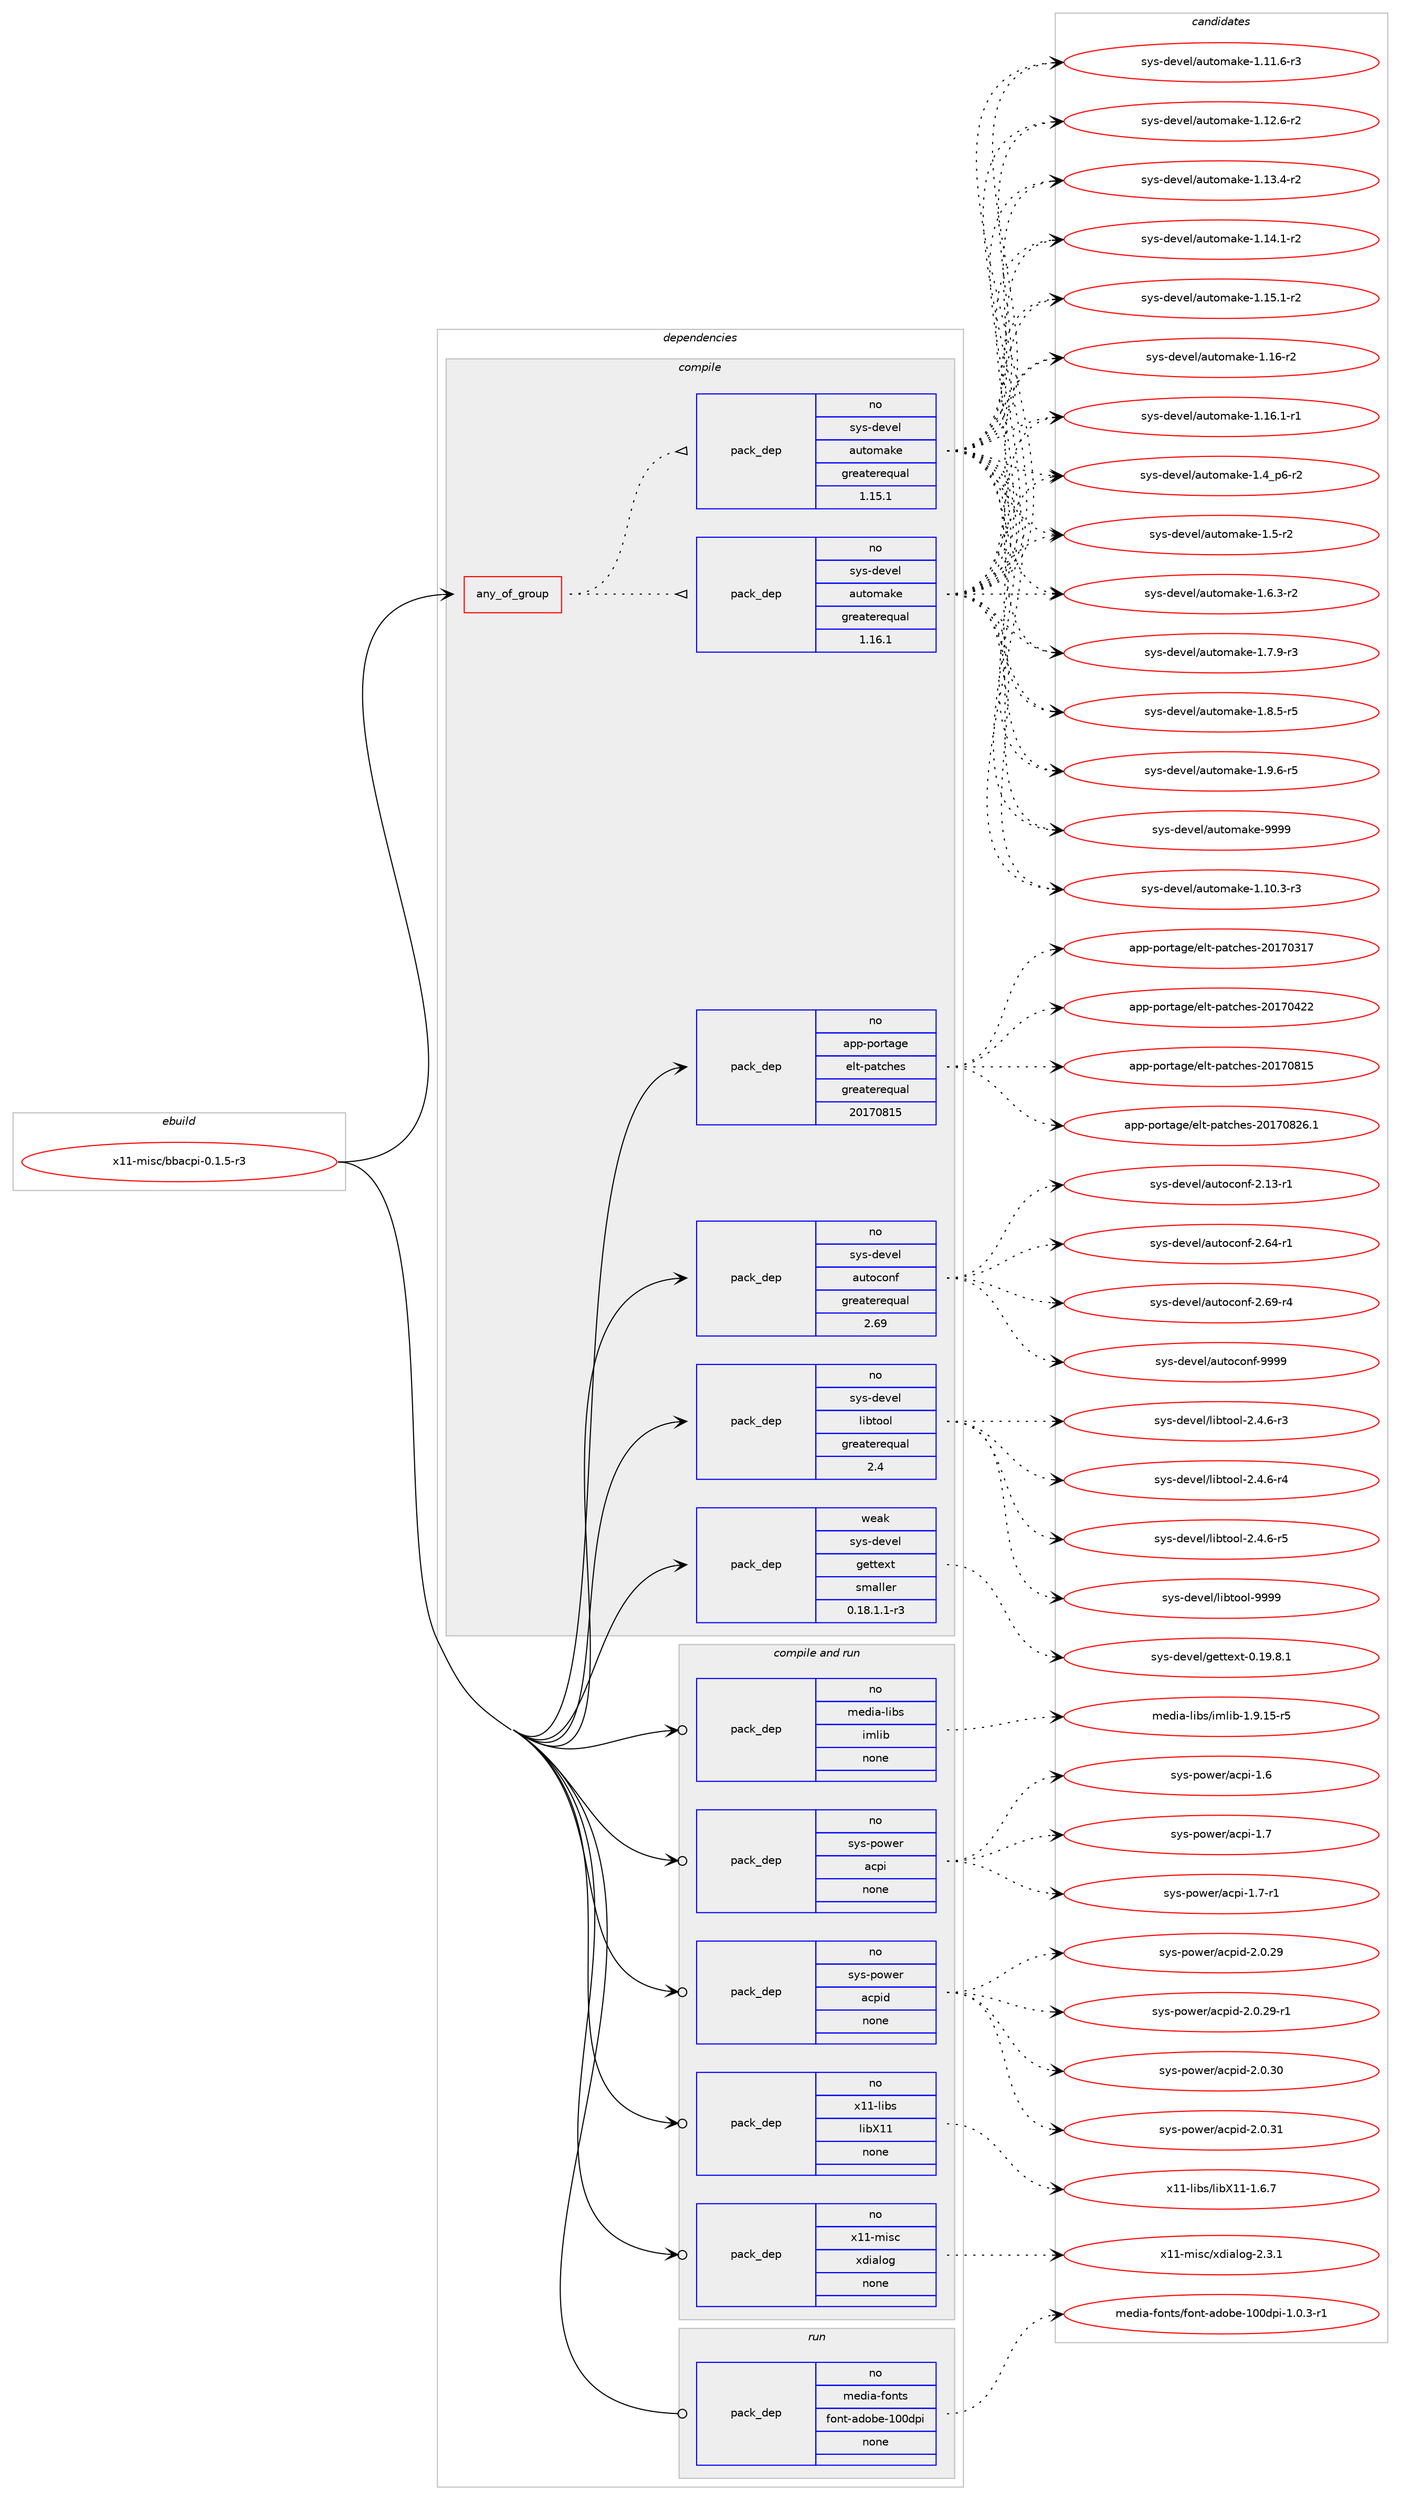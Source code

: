digraph prolog {

# *************
# Graph options
# *************

newrank=true;
concentrate=true;
compound=true;
graph [rankdir=LR,fontname=Helvetica,fontsize=10,ranksep=1.5];#, ranksep=2.5, nodesep=0.2];
edge  [arrowhead=vee];
node  [fontname=Helvetica,fontsize=10];

# **********
# The ebuild
# **********

subgraph cluster_leftcol {
color=gray;
rank=same;
label=<<i>ebuild</i>>;
id [label="x11-misc/bbacpi-0.1.5-r3", color=red, width=4, href="../x11-misc/bbacpi-0.1.5-r3.svg"];
}

# ****************
# The dependencies
# ****************

subgraph cluster_midcol {
color=gray;
label=<<i>dependencies</i>>;
subgraph cluster_compile {
fillcolor="#eeeeee";
style=filled;
label=<<i>compile</i>>;
subgraph any28645 {
dependency1762099 [label=<<TABLE BORDER="0" CELLBORDER="1" CELLSPACING="0" CELLPADDING="4"><TR><TD CELLPADDING="10">any_of_group</TD></TR></TABLE>>, shape=none, color=red];subgraph pack1266064 {
dependency1762100 [label=<<TABLE BORDER="0" CELLBORDER="1" CELLSPACING="0" CELLPADDING="4" WIDTH="220"><TR><TD ROWSPAN="6" CELLPADDING="30">pack_dep</TD></TR><TR><TD WIDTH="110">no</TD></TR><TR><TD>sys-devel</TD></TR><TR><TD>automake</TD></TR><TR><TD>greaterequal</TD></TR><TR><TD>1.16.1</TD></TR></TABLE>>, shape=none, color=blue];
}
dependency1762099:e -> dependency1762100:w [weight=20,style="dotted",arrowhead="oinv"];
subgraph pack1266065 {
dependency1762101 [label=<<TABLE BORDER="0" CELLBORDER="1" CELLSPACING="0" CELLPADDING="4" WIDTH="220"><TR><TD ROWSPAN="6" CELLPADDING="30">pack_dep</TD></TR><TR><TD WIDTH="110">no</TD></TR><TR><TD>sys-devel</TD></TR><TR><TD>automake</TD></TR><TR><TD>greaterequal</TD></TR><TR><TD>1.15.1</TD></TR></TABLE>>, shape=none, color=blue];
}
dependency1762099:e -> dependency1762101:w [weight=20,style="dotted",arrowhead="oinv"];
}
id:e -> dependency1762099:w [weight=20,style="solid",arrowhead="vee"];
subgraph pack1266066 {
dependency1762102 [label=<<TABLE BORDER="0" CELLBORDER="1" CELLSPACING="0" CELLPADDING="4" WIDTH="220"><TR><TD ROWSPAN="6" CELLPADDING="30">pack_dep</TD></TR><TR><TD WIDTH="110">no</TD></TR><TR><TD>app-portage</TD></TR><TR><TD>elt-patches</TD></TR><TR><TD>greaterequal</TD></TR><TR><TD>20170815</TD></TR></TABLE>>, shape=none, color=blue];
}
id:e -> dependency1762102:w [weight=20,style="solid",arrowhead="vee"];
subgraph pack1266067 {
dependency1762103 [label=<<TABLE BORDER="0" CELLBORDER="1" CELLSPACING="0" CELLPADDING="4" WIDTH="220"><TR><TD ROWSPAN="6" CELLPADDING="30">pack_dep</TD></TR><TR><TD WIDTH="110">no</TD></TR><TR><TD>sys-devel</TD></TR><TR><TD>autoconf</TD></TR><TR><TD>greaterequal</TD></TR><TR><TD>2.69</TD></TR></TABLE>>, shape=none, color=blue];
}
id:e -> dependency1762103:w [weight=20,style="solid",arrowhead="vee"];
subgraph pack1266068 {
dependency1762104 [label=<<TABLE BORDER="0" CELLBORDER="1" CELLSPACING="0" CELLPADDING="4" WIDTH="220"><TR><TD ROWSPAN="6" CELLPADDING="30">pack_dep</TD></TR><TR><TD WIDTH="110">no</TD></TR><TR><TD>sys-devel</TD></TR><TR><TD>libtool</TD></TR><TR><TD>greaterequal</TD></TR><TR><TD>2.4</TD></TR></TABLE>>, shape=none, color=blue];
}
id:e -> dependency1762104:w [weight=20,style="solid",arrowhead="vee"];
subgraph pack1266069 {
dependency1762105 [label=<<TABLE BORDER="0" CELLBORDER="1" CELLSPACING="0" CELLPADDING="4" WIDTH="220"><TR><TD ROWSPAN="6" CELLPADDING="30">pack_dep</TD></TR><TR><TD WIDTH="110">weak</TD></TR><TR><TD>sys-devel</TD></TR><TR><TD>gettext</TD></TR><TR><TD>smaller</TD></TR><TR><TD>0.18.1.1-r3</TD></TR></TABLE>>, shape=none, color=blue];
}
id:e -> dependency1762105:w [weight=20,style="solid",arrowhead="vee"];
}
subgraph cluster_compileandrun {
fillcolor="#eeeeee";
style=filled;
label=<<i>compile and run</i>>;
subgraph pack1266070 {
dependency1762106 [label=<<TABLE BORDER="0" CELLBORDER="1" CELLSPACING="0" CELLPADDING="4" WIDTH="220"><TR><TD ROWSPAN="6" CELLPADDING="30">pack_dep</TD></TR><TR><TD WIDTH="110">no</TD></TR><TR><TD>media-libs</TD></TR><TR><TD>imlib</TD></TR><TR><TD>none</TD></TR><TR><TD></TD></TR></TABLE>>, shape=none, color=blue];
}
id:e -> dependency1762106:w [weight=20,style="solid",arrowhead="odotvee"];
subgraph pack1266071 {
dependency1762107 [label=<<TABLE BORDER="0" CELLBORDER="1" CELLSPACING="0" CELLPADDING="4" WIDTH="220"><TR><TD ROWSPAN="6" CELLPADDING="30">pack_dep</TD></TR><TR><TD WIDTH="110">no</TD></TR><TR><TD>sys-power</TD></TR><TR><TD>acpi</TD></TR><TR><TD>none</TD></TR><TR><TD></TD></TR></TABLE>>, shape=none, color=blue];
}
id:e -> dependency1762107:w [weight=20,style="solid",arrowhead="odotvee"];
subgraph pack1266072 {
dependency1762108 [label=<<TABLE BORDER="0" CELLBORDER="1" CELLSPACING="0" CELLPADDING="4" WIDTH="220"><TR><TD ROWSPAN="6" CELLPADDING="30">pack_dep</TD></TR><TR><TD WIDTH="110">no</TD></TR><TR><TD>sys-power</TD></TR><TR><TD>acpid</TD></TR><TR><TD>none</TD></TR><TR><TD></TD></TR></TABLE>>, shape=none, color=blue];
}
id:e -> dependency1762108:w [weight=20,style="solid",arrowhead="odotvee"];
subgraph pack1266073 {
dependency1762109 [label=<<TABLE BORDER="0" CELLBORDER="1" CELLSPACING="0" CELLPADDING="4" WIDTH="220"><TR><TD ROWSPAN="6" CELLPADDING="30">pack_dep</TD></TR><TR><TD WIDTH="110">no</TD></TR><TR><TD>x11-libs</TD></TR><TR><TD>libX11</TD></TR><TR><TD>none</TD></TR><TR><TD></TD></TR></TABLE>>, shape=none, color=blue];
}
id:e -> dependency1762109:w [weight=20,style="solid",arrowhead="odotvee"];
subgraph pack1266074 {
dependency1762110 [label=<<TABLE BORDER="0" CELLBORDER="1" CELLSPACING="0" CELLPADDING="4" WIDTH="220"><TR><TD ROWSPAN="6" CELLPADDING="30">pack_dep</TD></TR><TR><TD WIDTH="110">no</TD></TR><TR><TD>x11-misc</TD></TR><TR><TD>xdialog</TD></TR><TR><TD>none</TD></TR><TR><TD></TD></TR></TABLE>>, shape=none, color=blue];
}
id:e -> dependency1762110:w [weight=20,style="solid",arrowhead="odotvee"];
}
subgraph cluster_run {
fillcolor="#eeeeee";
style=filled;
label=<<i>run</i>>;
subgraph pack1266075 {
dependency1762111 [label=<<TABLE BORDER="0" CELLBORDER="1" CELLSPACING="0" CELLPADDING="4" WIDTH="220"><TR><TD ROWSPAN="6" CELLPADDING="30">pack_dep</TD></TR><TR><TD WIDTH="110">no</TD></TR><TR><TD>media-fonts</TD></TR><TR><TD>font-adobe-100dpi</TD></TR><TR><TD>none</TD></TR><TR><TD></TD></TR></TABLE>>, shape=none, color=blue];
}
id:e -> dependency1762111:w [weight=20,style="solid",arrowhead="odot"];
}
}

# **************
# The candidates
# **************

subgraph cluster_choices {
rank=same;
color=gray;
label=<<i>candidates</i>>;

subgraph choice1266064 {
color=black;
nodesep=1;
choice11512111545100101118101108479711711611110997107101454946494846514511451 [label="sys-devel/automake-1.10.3-r3", color=red, width=4,href="../sys-devel/automake-1.10.3-r3.svg"];
choice11512111545100101118101108479711711611110997107101454946494946544511451 [label="sys-devel/automake-1.11.6-r3", color=red, width=4,href="../sys-devel/automake-1.11.6-r3.svg"];
choice11512111545100101118101108479711711611110997107101454946495046544511450 [label="sys-devel/automake-1.12.6-r2", color=red, width=4,href="../sys-devel/automake-1.12.6-r2.svg"];
choice11512111545100101118101108479711711611110997107101454946495146524511450 [label="sys-devel/automake-1.13.4-r2", color=red, width=4,href="../sys-devel/automake-1.13.4-r2.svg"];
choice11512111545100101118101108479711711611110997107101454946495246494511450 [label="sys-devel/automake-1.14.1-r2", color=red, width=4,href="../sys-devel/automake-1.14.1-r2.svg"];
choice11512111545100101118101108479711711611110997107101454946495346494511450 [label="sys-devel/automake-1.15.1-r2", color=red, width=4,href="../sys-devel/automake-1.15.1-r2.svg"];
choice1151211154510010111810110847971171161111099710710145494649544511450 [label="sys-devel/automake-1.16-r2", color=red, width=4,href="../sys-devel/automake-1.16-r2.svg"];
choice11512111545100101118101108479711711611110997107101454946495446494511449 [label="sys-devel/automake-1.16.1-r1", color=red, width=4,href="../sys-devel/automake-1.16.1-r1.svg"];
choice115121115451001011181011084797117116111109971071014549465295112544511450 [label="sys-devel/automake-1.4_p6-r2", color=red, width=4,href="../sys-devel/automake-1.4_p6-r2.svg"];
choice11512111545100101118101108479711711611110997107101454946534511450 [label="sys-devel/automake-1.5-r2", color=red, width=4,href="../sys-devel/automake-1.5-r2.svg"];
choice115121115451001011181011084797117116111109971071014549465446514511450 [label="sys-devel/automake-1.6.3-r2", color=red, width=4,href="../sys-devel/automake-1.6.3-r2.svg"];
choice115121115451001011181011084797117116111109971071014549465546574511451 [label="sys-devel/automake-1.7.9-r3", color=red, width=4,href="../sys-devel/automake-1.7.9-r3.svg"];
choice115121115451001011181011084797117116111109971071014549465646534511453 [label="sys-devel/automake-1.8.5-r5", color=red, width=4,href="../sys-devel/automake-1.8.5-r5.svg"];
choice115121115451001011181011084797117116111109971071014549465746544511453 [label="sys-devel/automake-1.9.6-r5", color=red, width=4,href="../sys-devel/automake-1.9.6-r5.svg"];
choice115121115451001011181011084797117116111109971071014557575757 [label="sys-devel/automake-9999", color=red, width=4,href="../sys-devel/automake-9999.svg"];
dependency1762100:e -> choice11512111545100101118101108479711711611110997107101454946494846514511451:w [style=dotted,weight="100"];
dependency1762100:e -> choice11512111545100101118101108479711711611110997107101454946494946544511451:w [style=dotted,weight="100"];
dependency1762100:e -> choice11512111545100101118101108479711711611110997107101454946495046544511450:w [style=dotted,weight="100"];
dependency1762100:e -> choice11512111545100101118101108479711711611110997107101454946495146524511450:w [style=dotted,weight="100"];
dependency1762100:e -> choice11512111545100101118101108479711711611110997107101454946495246494511450:w [style=dotted,weight="100"];
dependency1762100:e -> choice11512111545100101118101108479711711611110997107101454946495346494511450:w [style=dotted,weight="100"];
dependency1762100:e -> choice1151211154510010111810110847971171161111099710710145494649544511450:w [style=dotted,weight="100"];
dependency1762100:e -> choice11512111545100101118101108479711711611110997107101454946495446494511449:w [style=dotted,weight="100"];
dependency1762100:e -> choice115121115451001011181011084797117116111109971071014549465295112544511450:w [style=dotted,weight="100"];
dependency1762100:e -> choice11512111545100101118101108479711711611110997107101454946534511450:w [style=dotted,weight="100"];
dependency1762100:e -> choice115121115451001011181011084797117116111109971071014549465446514511450:w [style=dotted,weight="100"];
dependency1762100:e -> choice115121115451001011181011084797117116111109971071014549465546574511451:w [style=dotted,weight="100"];
dependency1762100:e -> choice115121115451001011181011084797117116111109971071014549465646534511453:w [style=dotted,weight="100"];
dependency1762100:e -> choice115121115451001011181011084797117116111109971071014549465746544511453:w [style=dotted,weight="100"];
dependency1762100:e -> choice115121115451001011181011084797117116111109971071014557575757:w [style=dotted,weight="100"];
}
subgraph choice1266065 {
color=black;
nodesep=1;
choice11512111545100101118101108479711711611110997107101454946494846514511451 [label="sys-devel/automake-1.10.3-r3", color=red, width=4,href="../sys-devel/automake-1.10.3-r3.svg"];
choice11512111545100101118101108479711711611110997107101454946494946544511451 [label="sys-devel/automake-1.11.6-r3", color=red, width=4,href="../sys-devel/automake-1.11.6-r3.svg"];
choice11512111545100101118101108479711711611110997107101454946495046544511450 [label="sys-devel/automake-1.12.6-r2", color=red, width=4,href="../sys-devel/automake-1.12.6-r2.svg"];
choice11512111545100101118101108479711711611110997107101454946495146524511450 [label="sys-devel/automake-1.13.4-r2", color=red, width=4,href="../sys-devel/automake-1.13.4-r2.svg"];
choice11512111545100101118101108479711711611110997107101454946495246494511450 [label="sys-devel/automake-1.14.1-r2", color=red, width=4,href="../sys-devel/automake-1.14.1-r2.svg"];
choice11512111545100101118101108479711711611110997107101454946495346494511450 [label="sys-devel/automake-1.15.1-r2", color=red, width=4,href="../sys-devel/automake-1.15.1-r2.svg"];
choice1151211154510010111810110847971171161111099710710145494649544511450 [label="sys-devel/automake-1.16-r2", color=red, width=4,href="../sys-devel/automake-1.16-r2.svg"];
choice11512111545100101118101108479711711611110997107101454946495446494511449 [label="sys-devel/automake-1.16.1-r1", color=red, width=4,href="../sys-devel/automake-1.16.1-r1.svg"];
choice115121115451001011181011084797117116111109971071014549465295112544511450 [label="sys-devel/automake-1.4_p6-r2", color=red, width=4,href="../sys-devel/automake-1.4_p6-r2.svg"];
choice11512111545100101118101108479711711611110997107101454946534511450 [label="sys-devel/automake-1.5-r2", color=red, width=4,href="../sys-devel/automake-1.5-r2.svg"];
choice115121115451001011181011084797117116111109971071014549465446514511450 [label="sys-devel/automake-1.6.3-r2", color=red, width=4,href="../sys-devel/automake-1.6.3-r2.svg"];
choice115121115451001011181011084797117116111109971071014549465546574511451 [label="sys-devel/automake-1.7.9-r3", color=red, width=4,href="../sys-devel/automake-1.7.9-r3.svg"];
choice115121115451001011181011084797117116111109971071014549465646534511453 [label="sys-devel/automake-1.8.5-r5", color=red, width=4,href="../sys-devel/automake-1.8.5-r5.svg"];
choice115121115451001011181011084797117116111109971071014549465746544511453 [label="sys-devel/automake-1.9.6-r5", color=red, width=4,href="../sys-devel/automake-1.9.6-r5.svg"];
choice115121115451001011181011084797117116111109971071014557575757 [label="sys-devel/automake-9999", color=red, width=4,href="../sys-devel/automake-9999.svg"];
dependency1762101:e -> choice11512111545100101118101108479711711611110997107101454946494846514511451:w [style=dotted,weight="100"];
dependency1762101:e -> choice11512111545100101118101108479711711611110997107101454946494946544511451:w [style=dotted,weight="100"];
dependency1762101:e -> choice11512111545100101118101108479711711611110997107101454946495046544511450:w [style=dotted,weight="100"];
dependency1762101:e -> choice11512111545100101118101108479711711611110997107101454946495146524511450:w [style=dotted,weight="100"];
dependency1762101:e -> choice11512111545100101118101108479711711611110997107101454946495246494511450:w [style=dotted,weight="100"];
dependency1762101:e -> choice11512111545100101118101108479711711611110997107101454946495346494511450:w [style=dotted,weight="100"];
dependency1762101:e -> choice1151211154510010111810110847971171161111099710710145494649544511450:w [style=dotted,weight="100"];
dependency1762101:e -> choice11512111545100101118101108479711711611110997107101454946495446494511449:w [style=dotted,weight="100"];
dependency1762101:e -> choice115121115451001011181011084797117116111109971071014549465295112544511450:w [style=dotted,weight="100"];
dependency1762101:e -> choice11512111545100101118101108479711711611110997107101454946534511450:w [style=dotted,weight="100"];
dependency1762101:e -> choice115121115451001011181011084797117116111109971071014549465446514511450:w [style=dotted,weight="100"];
dependency1762101:e -> choice115121115451001011181011084797117116111109971071014549465546574511451:w [style=dotted,weight="100"];
dependency1762101:e -> choice115121115451001011181011084797117116111109971071014549465646534511453:w [style=dotted,weight="100"];
dependency1762101:e -> choice115121115451001011181011084797117116111109971071014549465746544511453:w [style=dotted,weight="100"];
dependency1762101:e -> choice115121115451001011181011084797117116111109971071014557575757:w [style=dotted,weight="100"];
}
subgraph choice1266066 {
color=black;
nodesep=1;
choice97112112451121111141169710310147101108116451129711699104101115455048495548514955 [label="app-portage/elt-patches-20170317", color=red, width=4,href="../app-portage/elt-patches-20170317.svg"];
choice97112112451121111141169710310147101108116451129711699104101115455048495548525050 [label="app-portage/elt-patches-20170422", color=red, width=4,href="../app-portage/elt-patches-20170422.svg"];
choice97112112451121111141169710310147101108116451129711699104101115455048495548564953 [label="app-portage/elt-patches-20170815", color=red, width=4,href="../app-portage/elt-patches-20170815.svg"];
choice971121124511211111411697103101471011081164511297116991041011154550484955485650544649 [label="app-portage/elt-patches-20170826.1", color=red, width=4,href="../app-portage/elt-patches-20170826.1.svg"];
dependency1762102:e -> choice97112112451121111141169710310147101108116451129711699104101115455048495548514955:w [style=dotted,weight="100"];
dependency1762102:e -> choice97112112451121111141169710310147101108116451129711699104101115455048495548525050:w [style=dotted,weight="100"];
dependency1762102:e -> choice97112112451121111141169710310147101108116451129711699104101115455048495548564953:w [style=dotted,weight="100"];
dependency1762102:e -> choice971121124511211111411697103101471011081164511297116991041011154550484955485650544649:w [style=dotted,weight="100"];
}
subgraph choice1266067 {
color=black;
nodesep=1;
choice1151211154510010111810110847971171161119911111010245504649514511449 [label="sys-devel/autoconf-2.13-r1", color=red, width=4,href="../sys-devel/autoconf-2.13-r1.svg"];
choice1151211154510010111810110847971171161119911111010245504654524511449 [label="sys-devel/autoconf-2.64-r1", color=red, width=4,href="../sys-devel/autoconf-2.64-r1.svg"];
choice1151211154510010111810110847971171161119911111010245504654574511452 [label="sys-devel/autoconf-2.69-r4", color=red, width=4,href="../sys-devel/autoconf-2.69-r4.svg"];
choice115121115451001011181011084797117116111991111101024557575757 [label="sys-devel/autoconf-9999", color=red, width=4,href="../sys-devel/autoconf-9999.svg"];
dependency1762103:e -> choice1151211154510010111810110847971171161119911111010245504649514511449:w [style=dotted,weight="100"];
dependency1762103:e -> choice1151211154510010111810110847971171161119911111010245504654524511449:w [style=dotted,weight="100"];
dependency1762103:e -> choice1151211154510010111810110847971171161119911111010245504654574511452:w [style=dotted,weight="100"];
dependency1762103:e -> choice115121115451001011181011084797117116111991111101024557575757:w [style=dotted,weight="100"];
}
subgraph choice1266068 {
color=black;
nodesep=1;
choice1151211154510010111810110847108105981161111111084550465246544511451 [label="sys-devel/libtool-2.4.6-r3", color=red, width=4,href="../sys-devel/libtool-2.4.6-r3.svg"];
choice1151211154510010111810110847108105981161111111084550465246544511452 [label="sys-devel/libtool-2.4.6-r4", color=red, width=4,href="../sys-devel/libtool-2.4.6-r4.svg"];
choice1151211154510010111810110847108105981161111111084550465246544511453 [label="sys-devel/libtool-2.4.6-r5", color=red, width=4,href="../sys-devel/libtool-2.4.6-r5.svg"];
choice1151211154510010111810110847108105981161111111084557575757 [label="sys-devel/libtool-9999", color=red, width=4,href="../sys-devel/libtool-9999.svg"];
dependency1762104:e -> choice1151211154510010111810110847108105981161111111084550465246544511451:w [style=dotted,weight="100"];
dependency1762104:e -> choice1151211154510010111810110847108105981161111111084550465246544511452:w [style=dotted,weight="100"];
dependency1762104:e -> choice1151211154510010111810110847108105981161111111084550465246544511453:w [style=dotted,weight="100"];
dependency1762104:e -> choice1151211154510010111810110847108105981161111111084557575757:w [style=dotted,weight="100"];
}
subgraph choice1266069 {
color=black;
nodesep=1;
choice1151211154510010111810110847103101116116101120116454846495746564649 [label="sys-devel/gettext-0.19.8.1", color=red, width=4,href="../sys-devel/gettext-0.19.8.1.svg"];
dependency1762105:e -> choice1151211154510010111810110847103101116116101120116454846495746564649:w [style=dotted,weight="100"];
}
subgraph choice1266070 {
color=black;
nodesep=1;
choice1091011001059745108105981154710510910810598454946574649534511453 [label="media-libs/imlib-1.9.15-r5", color=red, width=4,href="../media-libs/imlib-1.9.15-r5.svg"];
dependency1762106:e -> choice1091011001059745108105981154710510910810598454946574649534511453:w [style=dotted,weight="100"];
}
subgraph choice1266071 {
color=black;
nodesep=1;
choice1151211154511211111910111447979911210545494654 [label="sys-power/acpi-1.6", color=red, width=4,href="../sys-power/acpi-1.6.svg"];
choice1151211154511211111910111447979911210545494655 [label="sys-power/acpi-1.7", color=red, width=4,href="../sys-power/acpi-1.7.svg"];
choice11512111545112111119101114479799112105454946554511449 [label="sys-power/acpi-1.7-r1", color=red, width=4,href="../sys-power/acpi-1.7-r1.svg"];
dependency1762107:e -> choice1151211154511211111910111447979911210545494654:w [style=dotted,weight="100"];
dependency1762107:e -> choice1151211154511211111910111447979911210545494655:w [style=dotted,weight="100"];
dependency1762107:e -> choice11512111545112111119101114479799112105454946554511449:w [style=dotted,weight="100"];
}
subgraph choice1266072 {
color=black;
nodesep=1;
choice1151211154511211111910111447979911210510045504648465057 [label="sys-power/acpid-2.0.29", color=red, width=4,href="../sys-power/acpid-2.0.29.svg"];
choice11512111545112111119101114479799112105100455046484650574511449 [label="sys-power/acpid-2.0.29-r1", color=red, width=4,href="../sys-power/acpid-2.0.29-r1.svg"];
choice1151211154511211111910111447979911210510045504648465148 [label="sys-power/acpid-2.0.30", color=red, width=4,href="../sys-power/acpid-2.0.30.svg"];
choice1151211154511211111910111447979911210510045504648465149 [label="sys-power/acpid-2.0.31", color=red, width=4,href="../sys-power/acpid-2.0.31.svg"];
dependency1762108:e -> choice1151211154511211111910111447979911210510045504648465057:w [style=dotted,weight="100"];
dependency1762108:e -> choice11512111545112111119101114479799112105100455046484650574511449:w [style=dotted,weight="100"];
dependency1762108:e -> choice1151211154511211111910111447979911210510045504648465148:w [style=dotted,weight="100"];
dependency1762108:e -> choice1151211154511211111910111447979911210510045504648465149:w [style=dotted,weight="100"];
}
subgraph choice1266073 {
color=black;
nodesep=1;
choice120494945108105981154710810598884949454946544655 [label="x11-libs/libX11-1.6.7", color=red, width=4,href="../x11-libs/libX11-1.6.7.svg"];
dependency1762109:e -> choice120494945108105981154710810598884949454946544655:w [style=dotted,weight="100"];
}
subgraph choice1266074 {
color=black;
nodesep=1;
choice120494945109105115994712010010597108111103455046514649 [label="x11-misc/xdialog-2.3.1", color=red, width=4,href="../x11-misc/xdialog-2.3.1.svg"];
dependency1762110:e -> choice120494945109105115994712010010597108111103455046514649:w [style=dotted,weight="100"];
}
subgraph choice1266075 {
color=black;
nodesep=1;
choice109101100105974510211111011611547102111110116459710011198101454948481001121054549464846514511449 [label="media-fonts/font-adobe-100dpi-1.0.3-r1", color=red, width=4,href="../media-fonts/font-adobe-100dpi-1.0.3-r1.svg"];
dependency1762111:e -> choice109101100105974510211111011611547102111110116459710011198101454948481001121054549464846514511449:w [style=dotted,weight="100"];
}
}

}
